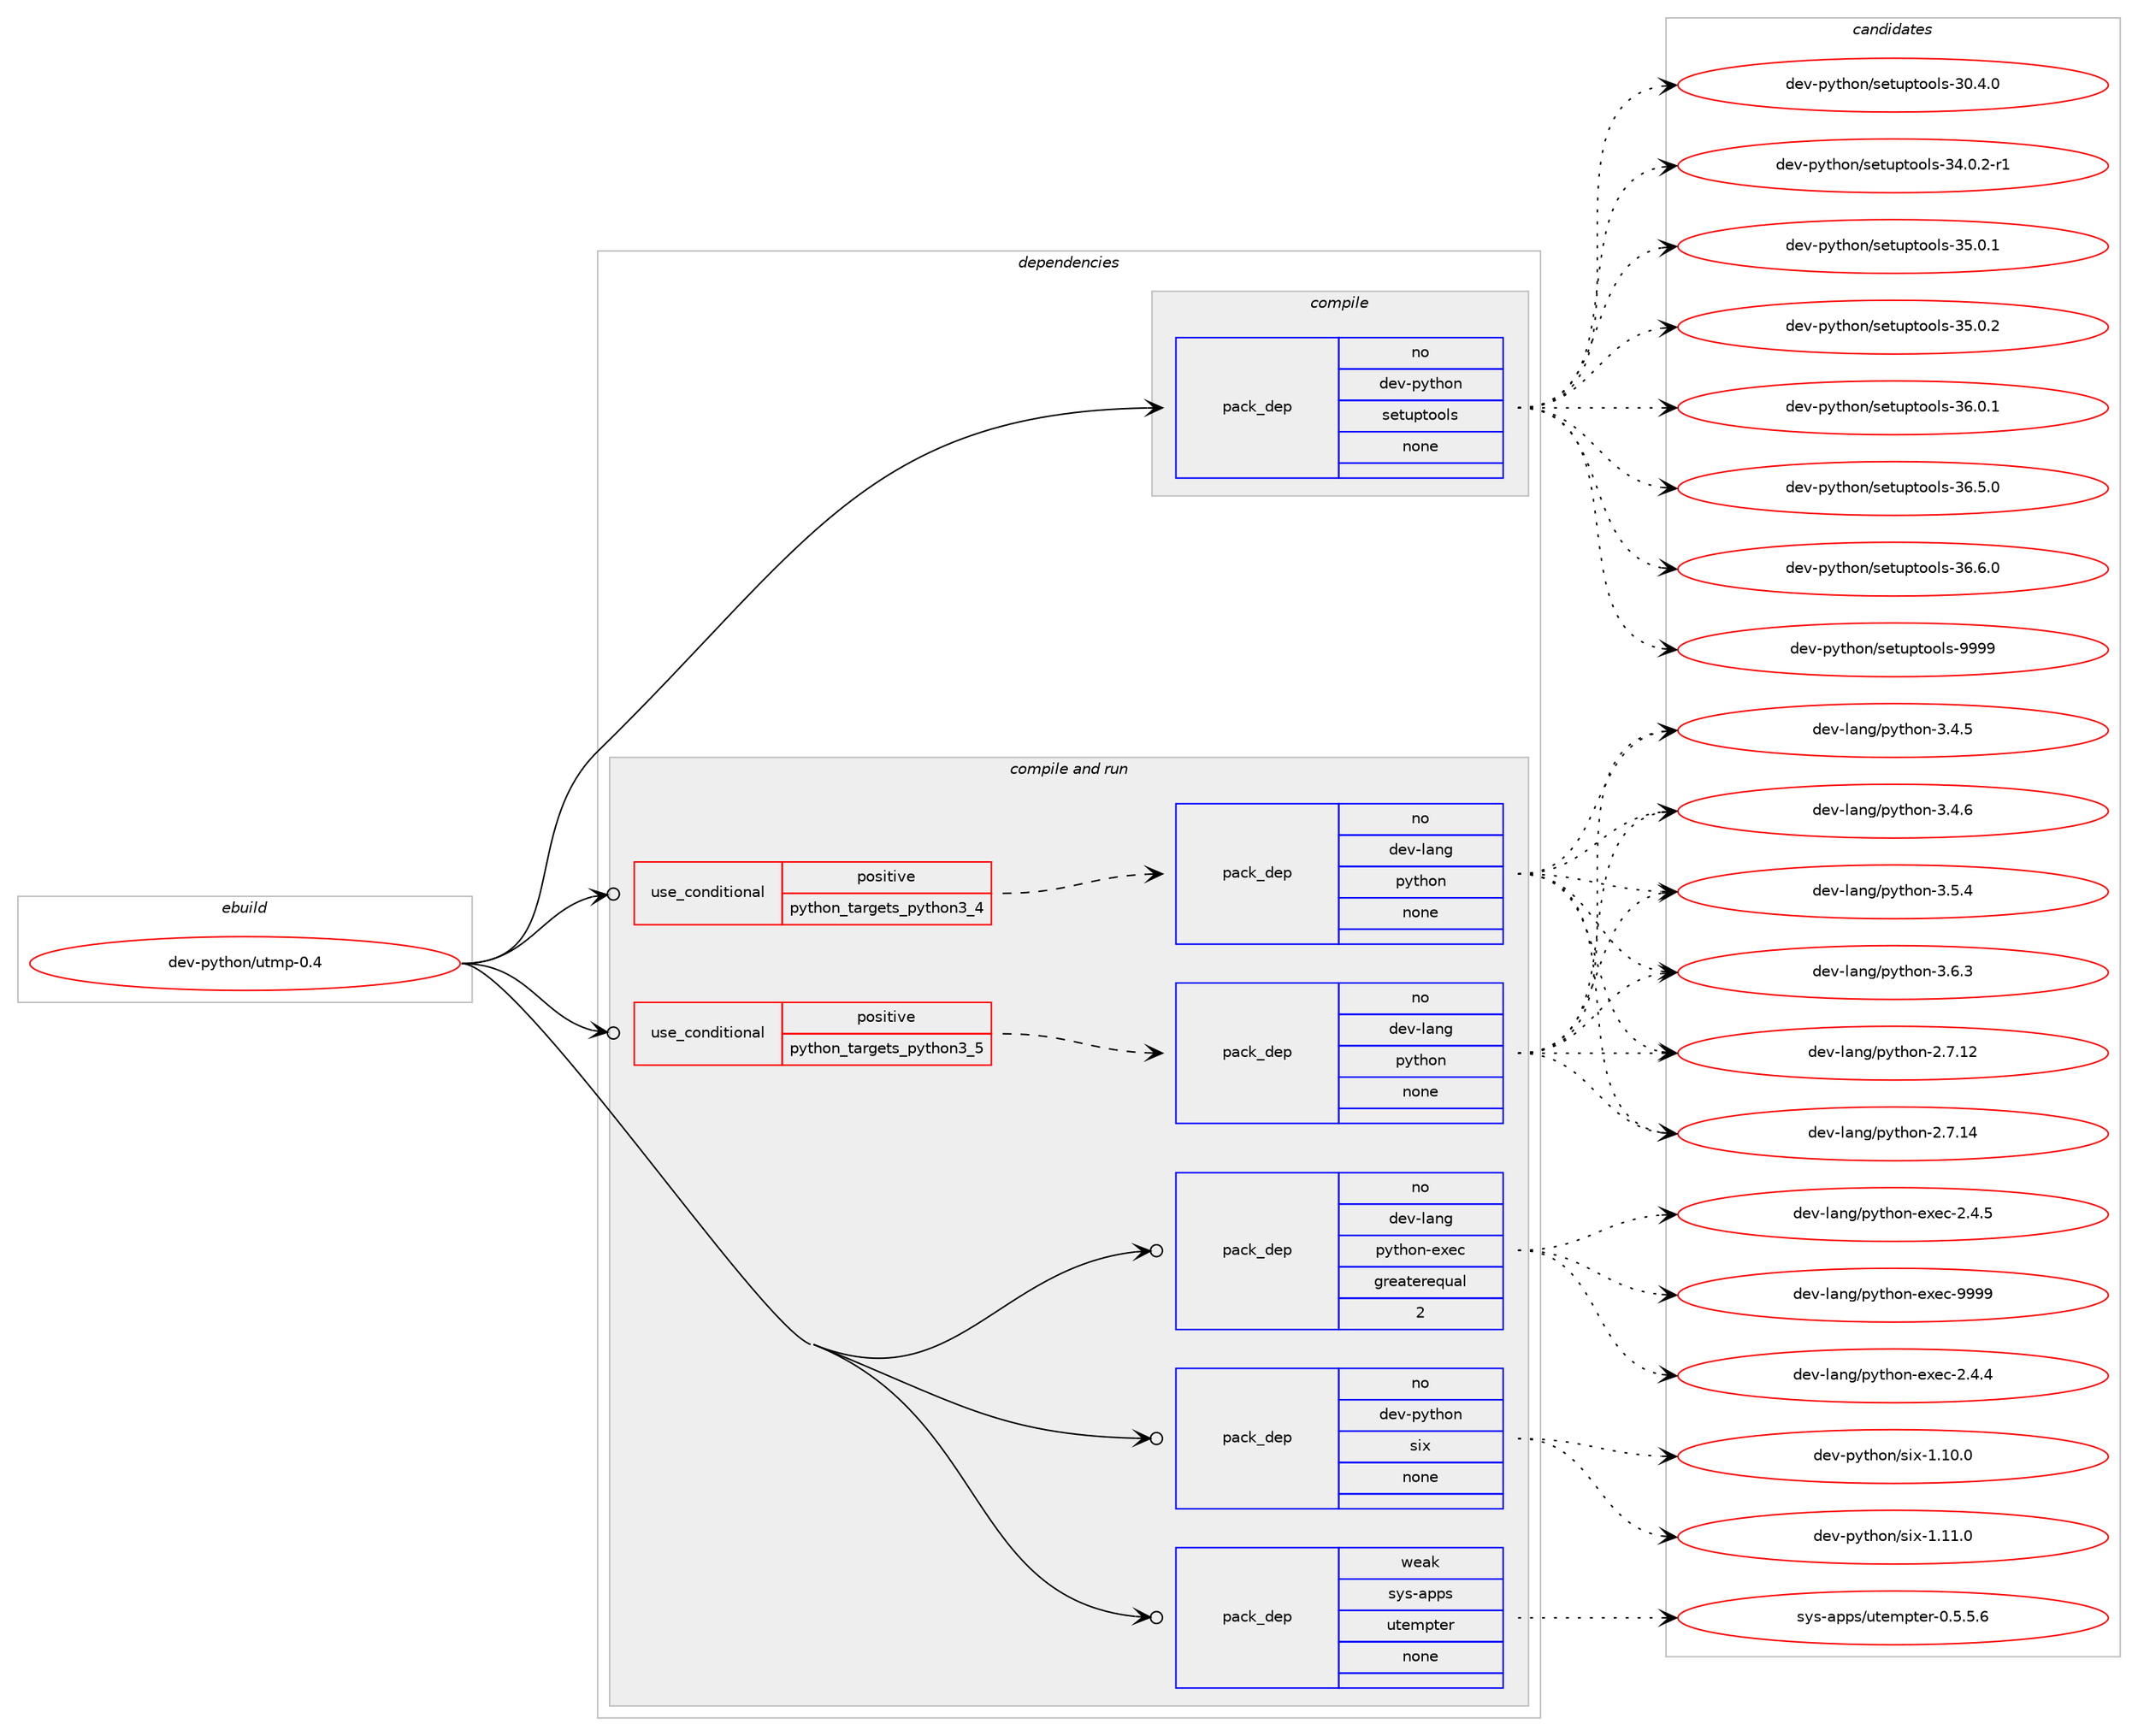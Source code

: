 digraph prolog {

# *************
# Graph options
# *************

newrank=true;
concentrate=true;
compound=true;
graph [rankdir=LR,fontname=Helvetica,fontsize=10,ranksep=1.5];#, ranksep=2.5, nodesep=0.2];
edge  [arrowhead=vee];
node  [fontname=Helvetica,fontsize=10];

# **********
# The ebuild
# **********

subgraph cluster_leftcol {
color=gray;
rank=same;
label=<<i>ebuild</i>>;
id [label="dev-python/utmp-0.4", color=red, width=4, href="../dev-python/utmp-0.4.svg"];
}

# ****************
# The dependencies
# ****************

subgraph cluster_midcol {
color=gray;
label=<<i>dependencies</i>>;
subgraph cluster_compile {
fillcolor="#eeeeee";
style=filled;
label=<<i>compile</i>>;
subgraph pack145309 {
dependency192664 [label=<<TABLE BORDER="0" CELLBORDER="1" CELLSPACING="0" CELLPADDING="4" WIDTH="220"><TR><TD ROWSPAN="6" CELLPADDING="30">pack_dep</TD></TR><TR><TD WIDTH="110">no</TD></TR><TR><TD>dev-python</TD></TR><TR><TD>setuptools</TD></TR><TR><TD>none</TD></TR><TR><TD></TD></TR></TABLE>>, shape=none, color=blue];
}
id:e -> dependency192664:w [weight=20,style="solid",arrowhead="vee"];
}
subgraph cluster_compileandrun {
fillcolor="#eeeeee";
style=filled;
label=<<i>compile and run</i>>;
subgraph cond43394 {
dependency192665 [label=<<TABLE BORDER="0" CELLBORDER="1" CELLSPACING="0" CELLPADDING="4"><TR><TD ROWSPAN="3" CELLPADDING="10">use_conditional</TD></TR><TR><TD>positive</TD></TR><TR><TD>python_targets_python3_4</TD></TR></TABLE>>, shape=none, color=red];
subgraph pack145310 {
dependency192666 [label=<<TABLE BORDER="0" CELLBORDER="1" CELLSPACING="0" CELLPADDING="4" WIDTH="220"><TR><TD ROWSPAN="6" CELLPADDING="30">pack_dep</TD></TR><TR><TD WIDTH="110">no</TD></TR><TR><TD>dev-lang</TD></TR><TR><TD>python</TD></TR><TR><TD>none</TD></TR><TR><TD></TD></TR></TABLE>>, shape=none, color=blue];
}
dependency192665:e -> dependency192666:w [weight=20,style="dashed",arrowhead="vee"];
}
id:e -> dependency192665:w [weight=20,style="solid",arrowhead="odotvee"];
subgraph cond43395 {
dependency192667 [label=<<TABLE BORDER="0" CELLBORDER="1" CELLSPACING="0" CELLPADDING="4"><TR><TD ROWSPAN="3" CELLPADDING="10">use_conditional</TD></TR><TR><TD>positive</TD></TR><TR><TD>python_targets_python3_5</TD></TR></TABLE>>, shape=none, color=red];
subgraph pack145311 {
dependency192668 [label=<<TABLE BORDER="0" CELLBORDER="1" CELLSPACING="0" CELLPADDING="4" WIDTH="220"><TR><TD ROWSPAN="6" CELLPADDING="30">pack_dep</TD></TR><TR><TD WIDTH="110">no</TD></TR><TR><TD>dev-lang</TD></TR><TR><TD>python</TD></TR><TR><TD>none</TD></TR><TR><TD></TD></TR></TABLE>>, shape=none, color=blue];
}
dependency192667:e -> dependency192668:w [weight=20,style="dashed",arrowhead="vee"];
}
id:e -> dependency192667:w [weight=20,style="solid",arrowhead="odotvee"];
subgraph pack145312 {
dependency192669 [label=<<TABLE BORDER="0" CELLBORDER="1" CELLSPACING="0" CELLPADDING="4" WIDTH="220"><TR><TD ROWSPAN="6" CELLPADDING="30">pack_dep</TD></TR><TR><TD WIDTH="110">no</TD></TR><TR><TD>dev-lang</TD></TR><TR><TD>python-exec</TD></TR><TR><TD>greaterequal</TD></TR><TR><TD>2</TD></TR></TABLE>>, shape=none, color=blue];
}
id:e -> dependency192669:w [weight=20,style="solid",arrowhead="odotvee"];
subgraph pack145313 {
dependency192670 [label=<<TABLE BORDER="0" CELLBORDER="1" CELLSPACING="0" CELLPADDING="4" WIDTH="220"><TR><TD ROWSPAN="6" CELLPADDING="30">pack_dep</TD></TR><TR><TD WIDTH="110">no</TD></TR><TR><TD>dev-python</TD></TR><TR><TD>six</TD></TR><TR><TD>none</TD></TR><TR><TD></TD></TR></TABLE>>, shape=none, color=blue];
}
id:e -> dependency192670:w [weight=20,style="solid",arrowhead="odotvee"];
subgraph pack145314 {
dependency192671 [label=<<TABLE BORDER="0" CELLBORDER="1" CELLSPACING="0" CELLPADDING="4" WIDTH="220"><TR><TD ROWSPAN="6" CELLPADDING="30">pack_dep</TD></TR><TR><TD WIDTH="110">weak</TD></TR><TR><TD>sys-apps</TD></TR><TR><TD>utempter</TD></TR><TR><TD>none</TD></TR><TR><TD></TD></TR></TABLE>>, shape=none, color=blue];
}
id:e -> dependency192671:w [weight=20,style="solid",arrowhead="odotvee"];
}
subgraph cluster_run {
fillcolor="#eeeeee";
style=filled;
label=<<i>run</i>>;
}
}

# **************
# The candidates
# **************

subgraph cluster_choices {
rank=same;
color=gray;
label=<<i>candidates</i>>;

subgraph choice145309 {
color=black;
nodesep=1;
choice100101118451121211161041111104711510111611711211611111110811545514846524648 [label="dev-python/setuptools-30.4.0", color=red, width=4,href="../dev-python/setuptools-30.4.0.svg"];
choice1001011184511212111610411111047115101116117112116111111108115455152464846504511449 [label="dev-python/setuptools-34.0.2-r1", color=red, width=4,href="../dev-python/setuptools-34.0.2-r1.svg"];
choice100101118451121211161041111104711510111611711211611111110811545515346484649 [label="dev-python/setuptools-35.0.1", color=red, width=4,href="../dev-python/setuptools-35.0.1.svg"];
choice100101118451121211161041111104711510111611711211611111110811545515346484650 [label="dev-python/setuptools-35.0.2", color=red, width=4,href="../dev-python/setuptools-35.0.2.svg"];
choice100101118451121211161041111104711510111611711211611111110811545515446484649 [label="dev-python/setuptools-36.0.1", color=red, width=4,href="../dev-python/setuptools-36.0.1.svg"];
choice100101118451121211161041111104711510111611711211611111110811545515446534648 [label="dev-python/setuptools-36.5.0", color=red, width=4,href="../dev-python/setuptools-36.5.0.svg"];
choice100101118451121211161041111104711510111611711211611111110811545515446544648 [label="dev-python/setuptools-36.6.0", color=red, width=4,href="../dev-python/setuptools-36.6.0.svg"];
choice10010111845112121116104111110471151011161171121161111111081154557575757 [label="dev-python/setuptools-9999", color=red, width=4,href="../dev-python/setuptools-9999.svg"];
dependency192664:e -> choice100101118451121211161041111104711510111611711211611111110811545514846524648:w [style=dotted,weight="100"];
dependency192664:e -> choice1001011184511212111610411111047115101116117112116111111108115455152464846504511449:w [style=dotted,weight="100"];
dependency192664:e -> choice100101118451121211161041111104711510111611711211611111110811545515346484649:w [style=dotted,weight="100"];
dependency192664:e -> choice100101118451121211161041111104711510111611711211611111110811545515346484650:w [style=dotted,weight="100"];
dependency192664:e -> choice100101118451121211161041111104711510111611711211611111110811545515446484649:w [style=dotted,weight="100"];
dependency192664:e -> choice100101118451121211161041111104711510111611711211611111110811545515446534648:w [style=dotted,weight="100"];
dependency192664:e -> choice100101118451121211161041111104711510111611711211611111110811545515446544648:w [style=dotted,weight="100"];
dependency192664:e -> choice10010111845112121116104111110471151011161171121161111111081154557575757:w [style=dotted,weight="100"];
}
subgraph choice145310 {
color=black;
nodesep=1;
choice10010111845108971101034711212111610411111045504655464950 [label="dev-lang/python-2.7.12", color=red, width=4,href="../dev-lang/python-2.7.12.svg"];
choice10010111845108971101034711212111610411111045504655464952 [label="dev-lang/python-2.7.14", color=red, width=4,href="../dev-lang/python-2.7.14.svg"];
choice100101118451089711010347112121116104111110455146524653 [label="dev-lang/python-3.4.5", color=red, width=4,href="../dev-lang/python-3.4.5.svg"];
choice100101118451089711010347112121116104111110455146524654 [label="dev-lang/python-3.4.6", color=red, width=4,href="../dev-lang/python-3.4.6.svg"];
choice100101118451089711010347112121116104111110455146534652 [label="dev-lang/python-3.5.4", color=red, width=4,href="../dev-lang/python-3.5.4.svg"];
choice100101118451089711010347112121116104111110455146544651 [label="dev-lang/python-3.6.3", color=red, width=4,href="../dev-lang/python-3.6.3.svg"];
dependency192666:e -> choice10010111845108971101034711212111610411111045504655464950:w [style=dotted,weight="100"];
dependency192666:e -> choice10010111845108971101034711212111610411111045504655464952:w [style=dotted,weight="100"];
dependency192666:e -> choice100101118451089711010347112121116104111110455146524653:w [style=dotted,weight="100"];
dependency192666:e -> choice100101118451089711010347112121116104111110455146524654:w [style=dotted,weight="100"];
dependency192666:e -> choice100101118451089711010347112121116104111110455146534652:w [style=dotted,weight="100"];
dependency192666:e -> choice100101118451089711010347112121116104111110455146544651:w [style=dotted,weight="100"];
}
subgraph choice145311 {
color=black;
nodesep=1;
choice10010111845108971101034711212111610411111045504655464950 [label="dev-lang/python-2.7.12", color=red, width=4,href="../dev-lang/python-2.7.12.svg"];
choice10010111845108971101034711212111610411111045504655464952 [label="dev-lang/python-2.7.14", color=red, width=4,href="../dev-lang/python-2.7.14.svg"];
choice100101118451089711010347112121116104111110455146524653 [label="dev-lang/python-3.4.5", color=red, width=4,href="../dev-lang/python-3.4.5.svg"];
choice100101118451089711010347112121116104111110455146524654 [label="dev-lang/python-3.4.6", color=red, width=4,href="../dev-lang/python-3.4.6.svg"];
choice100101118451089711010347112121116104111110455146534652 [label="dev-lang/python-3.5.4", color=red, width=4,href="../dev-lang/python-3.5.4.svg"];
choice100101118451089711010347112121116104111110455146544651 [label="dev-lang/python-3.6.3", color=red, width=4,href="../dev-lang/python-3.6.3.svg"];
dependency192668:e -> choice10010111845108971101034711212111610411111045504655464950:w [style=dotted,weight="100"];
dependency192668:e -> choice10010111845108971101034711212111610411111045504655464952:w [style=dotted,weight="100"];
dependency192668:e -> choice100101118451089711010347112121116104111110455146524653:w [style=dotted,weight="100"];
dependency192668:e -> choice100101118451089711010347112121116104111110455146524654:w [style=dotted,weight="100"];
dependency192668:e -> choice100101118451089711010347112121116104111110455146534652:w [style=dotted,weight="100"];
dependency192668:e -> choice100101118451089711010347112121116104111110455146544651:w [style=dotted,weight="100"];
}
subgraph choice145312 {
color=black;
nodesep=1;
choice1001011184510897110103471121211161041111104510112010199455046524652 [label="dev-lang/python-exec-2.4.4", color=red, width=4,href="../dev-lang/python-exec-2.4.4.svg"];
choice1001011184510897110103471121211161041111104510112010199455046524653 [label="dev-lang/python-exec-2.4.5", color=red, width=4,href="../dev-lang/python-exec-2.4.5.svg"];
choice10010111845108971101034711212111610411111045101120101994557575757 [label="dev-lang/python-exec-9999", color=red, width=4,href="../dev-lang/python-exec-9999.svg"];
dependency192669:e -> choice1001011184510897110103471121211161041111104510112010199455046524652:w [style=dotted,weight="100"];
dependency192669:e -> choice1001011184510897110103471121211161041111104510112010199455046524653:w [style=dotted,weight="100"];
dependency192669:e -> choice10010111845108971101034711212111610411111045101120101994557575757:w [style=dotted,weight="100"];
}
subgraph choice145313 {
color=black;
nodesep=1;
choice100101118451121211161041111104711510512045494649484648 [label="dev-python/six-1.10.0", color=red, width=4,href="../dev-python/six-1.10.0.svg"];
choice100101118451121211161041111104711510512045494649494648 [label="dev-python/six-1.11.0", color=red, width=4,href="../dev-python/six-1.11.0.svg"];
dependency192670:e -> choice100101118451121211161041111104711510512045494649484648:w [style=dotted,weight="100"];
dependency192670:e -> choice100101118451121211161041111104711510512045494649494648:w [style=dotted,weight="100"];
}
subgraph choice145314 {
color=black;
nodesep=1;
choice1151211154597112112115471171161011091121161011144548465346534654 [label="sys-apps/utempter-0.5.5.6", color=red, width=4,href="../sys-apps/utempter-0.5.5.6.svg"];
dependency192671:e -> choice1151211154597112112115471171161011091121161011144548465346534654:w [style=dotted,weight="100"];
}
}

}
